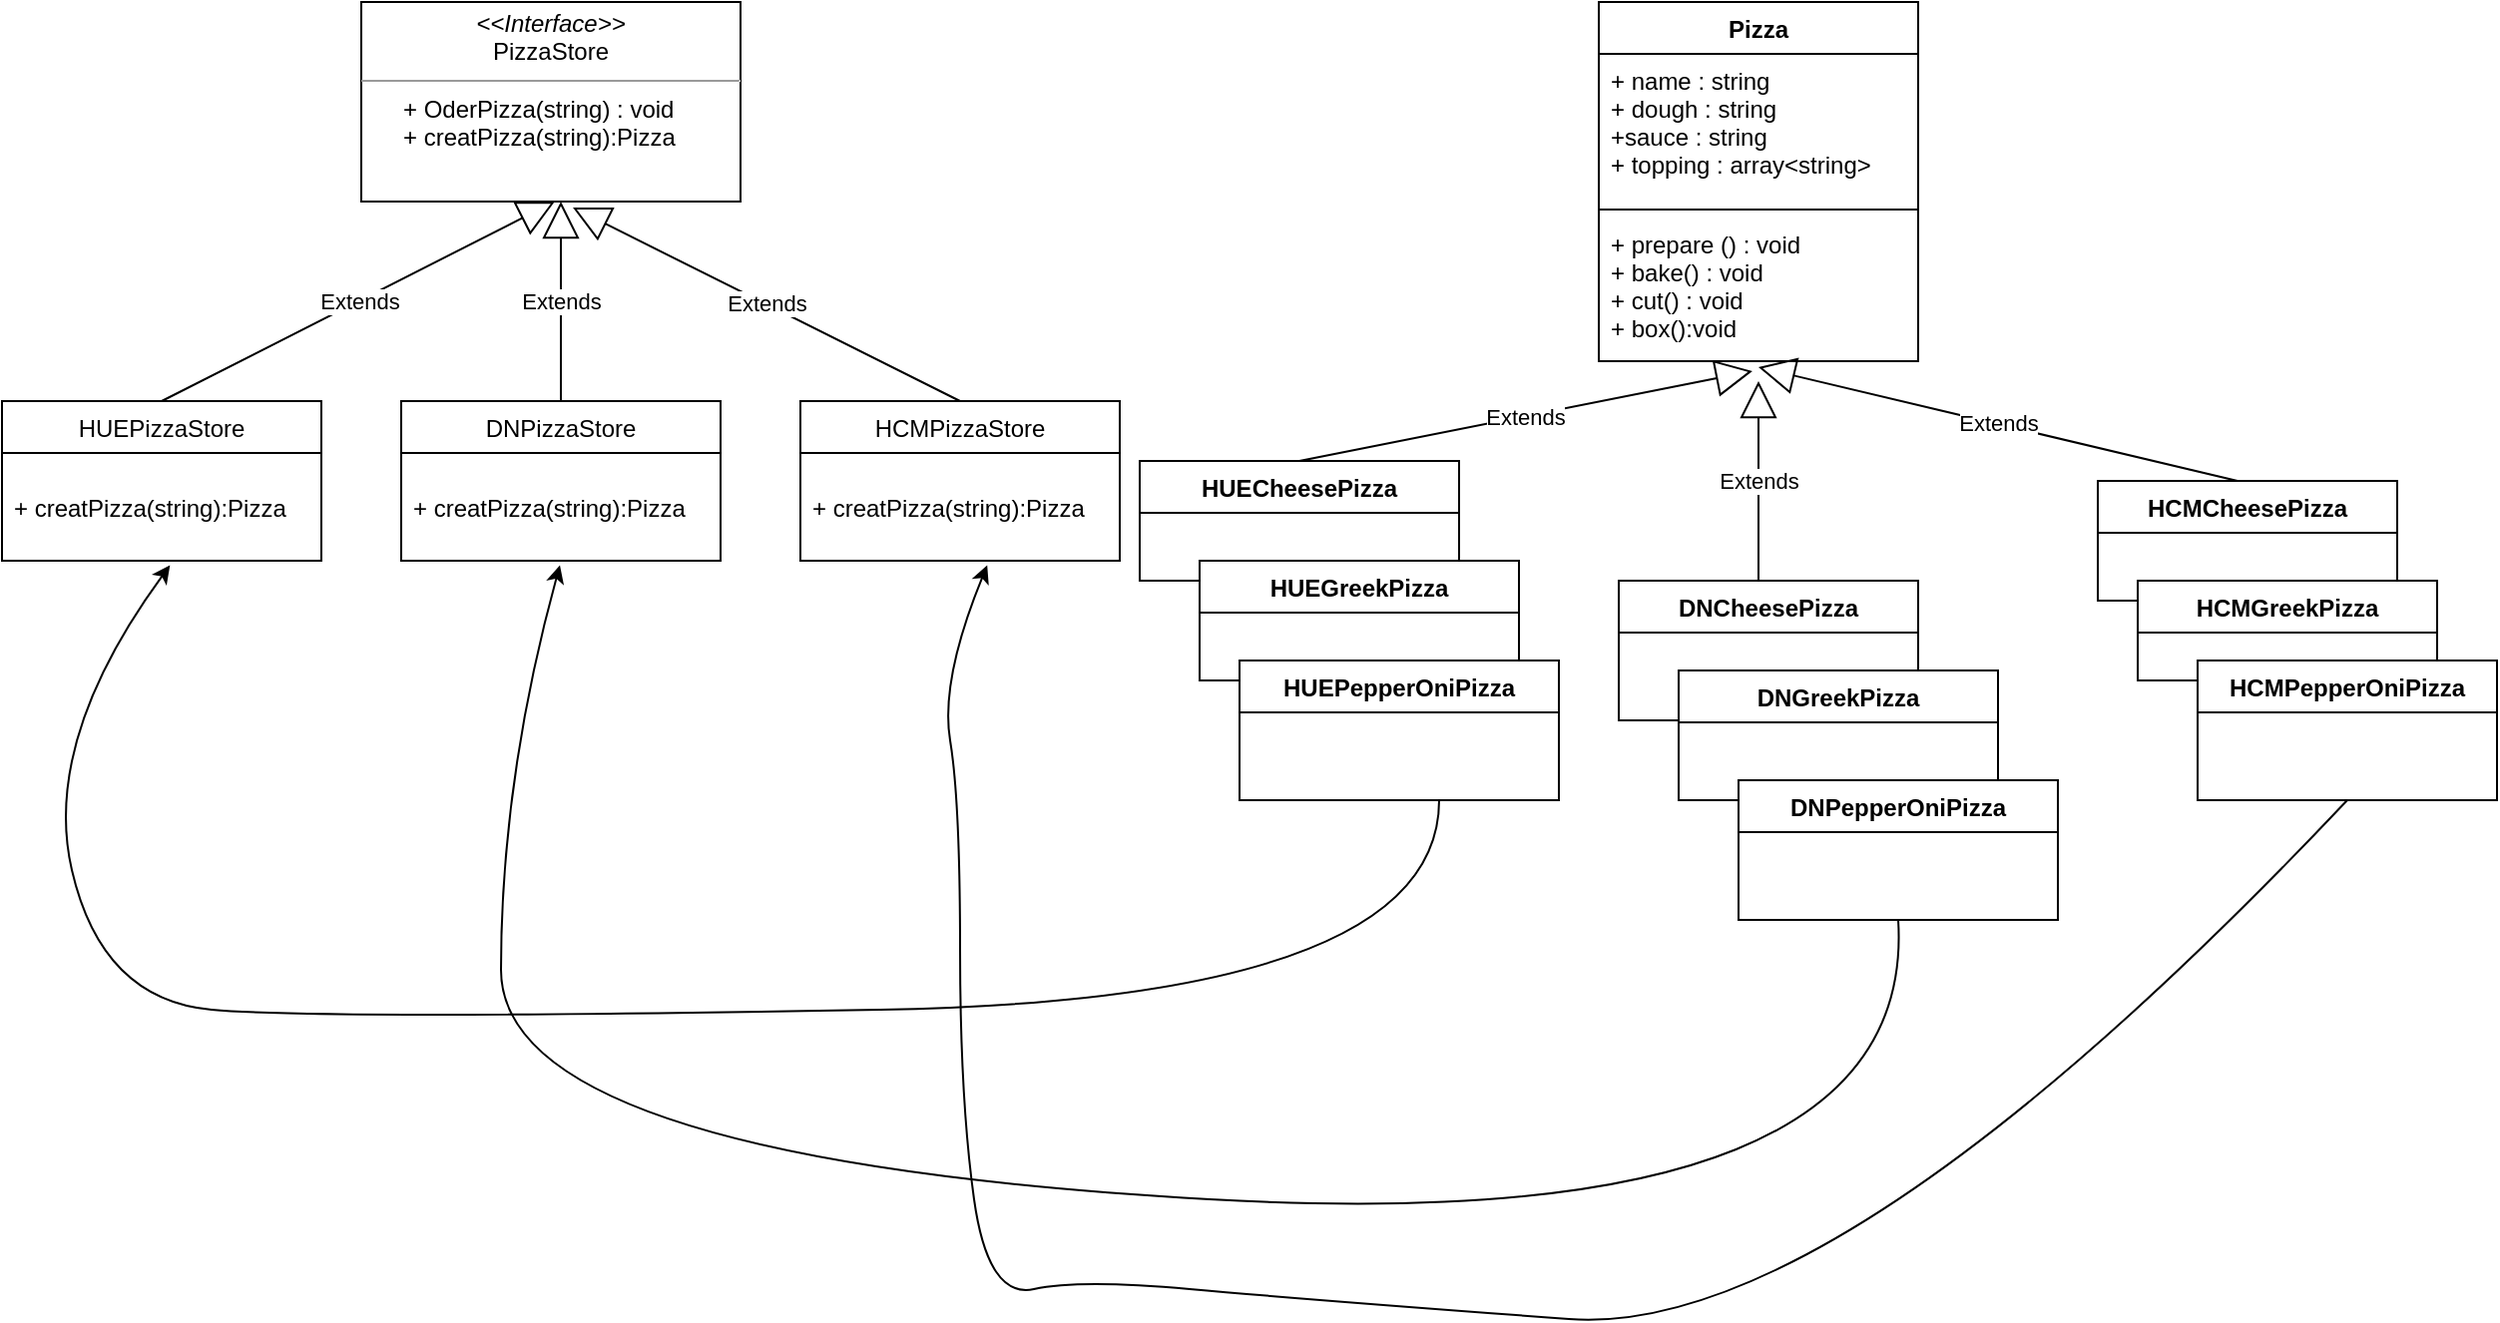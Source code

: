 <mxfile version="14.7.6" type="github"><diagram id="yKnKwkK5x3fV8aO8TeMQ" name="Page-1"><mxGraphModel dx="1753" dy="1011" grid="1" gridSize="10" guides="1" tooltips="1" connect="1" arrows="1" fold="1" page="1" pageScale="1" pageWidth="827" pageHeight="1169" math="0" shadow="0"><root><mxCell id="0"/><mxCell id="1" parent="0"/><mxCell id="TjrzX1udTvXn8eGSANCl-2" value="Pizza" style="swimlane;fontStyle=1;align=center;verticalAlign=top;childLayout=stackLayout;horizontal=1;startSize=26;horizontalStack=0;resizeParent=1;resizeParentMax=0;resizeLast=0;collapsible=1;marginBottom=0;" parent="1" vertex="1"><mxGeometry x="800" width="160" height="180" as="geometry"/></mxCell><mxCell id="TjrzX1udTvXn8eGSANCl-3" value="+ name : string&#xa;+ dough : string&#xa;+sauce : string&#xa;+ topping : array&lt;string&gt;&#xa;" style="text;strokeColor=none;fillColor=none;align=left;verticalAlign=top;spacingLeft=4;spacingRight=4;overflow=hidden;rotatable=0;points=[[0,0.5],[1,0.5]];portConstraint=eastwest;" parent="TjrzX1udTvXn8eGSANCl-2" vertex="1"><mxGeometry y="26" width="160" height="74" as="geometry"/></mxCell><mxCell id="TjrzX1udTvXn8eGSANCl-4" value="" style="line;strokeWidth=1;fillColor=none;align=left;verticalAlign=middle;spacingTop=-1;spacingLeft=3;spacingRight=3;rotatable=0;labelPosition=right;points=[];portConstraint=eastwest;" parent="TjrzX1udTvXn8eGSANCl-2" vertex="1"><mxGeometry y="100" width="160" height="8" as="geometry"/></mxCell><mxCell id="TjrzX1udTvXn8eGSANCl-5" value="+ prepare () : void&#xa;+ bake() : void&#xa;+ cut() : void&#xa;+ box():void" style="text;strokeColor=none;fillColor=none;align=left;verticalAlign=top;spacingLeft=4;spacingRight=4;overflow=hidden;rotatable=0;points=[[0,0.5],[1,0.5]];portConstraint=eastwest;" parent="TjrzX1udTvXn8eGSANCl-2" vertex="1"><mxGeometry y="108" width="160" height="72" as="geometry"/></mxCell><mxCell id="TjrzX1udTvXn8eGSANCl-14" value="HUECheesePizza" style="swimlane;fontStyle=1;align=center;verticalAlign=top;childLayout=stackLayout;horizontal=1;startSize=26;horizontalStack=0;resizeParent=1;resizeParentMax=0;resizeLast=0;collapsible=1;marginBottom=0;" parent="1" vertex="1"><mxGeometry x="570" y="230" width="160" height="60" as="geometry"/></mxCell><mxCell id="TjrzX1udTvXn8eGSANCl-15" value="HUEGreekPizza" style="swimlane;fontStyle=1;align=center;verticalAlign=top;childLayout=stackLayout;horizontal=1;startSize=26;horizontalStack=0;resizeParent=1;resizeParentMax=0;resizeLast=0;collapsible=1;marginBottom=0;" parent="1" vertex="1"><mxGeometry x="600" y="280" width="160" height="60" as="geometry"/></mxCell><mxCell id="TjrzX1udTvXn8eGSANCl-18" value="HUEPepperOniPizza" style="swimlane;fontStyle=1;align=center;verticalAlign=top;childLayout=stackLayout;horizontal=1;startSize=26;horizontalStack=0;resizeParent=1;resizeParentMax=0;resizeLast=0;collapsible=1;marginBottom=0;" parent="1" vertex="1"><mxGeometry x="620" y="330" width="160" height="70" as="geometry"/></mxCell><mxCell id="7jcRKwb1WAmSKaNK1pW6-1" value="&lt;p style=&quot;margin: 0px ; margin-top: 4px ; text-align: center&quot;&gt;&lt;i&gt;&amp;lt;&amp;lt;Interface&amp;gt;&amp;gt;&lt;/i&gt;&lt;br&gt;PizzaStore&lt;/p&gt;&lt;hr size=&quot;1&quot;&gt;&lt;p style=&quot;margin: 0px ; margin-left: 4px&quot;&gt;&lt;br&gt;&lt;/p&gt;" style="verticalAlign=top;align=left;overflow=fill;fontSize=12;fontFamily=Helvetica;html=1;" vertex="1" parent="1"><mxGeometry x="180" width="190" height="100" as="geometry"/></mxCell><mxCell id="TjrzX1udTvXn8eGSANCl-21" value="+ OderPizza(string) : void&#xa;+ creatPizza(string):Pizza" style="text;strokeColor=none;fillColor=none;align=left;verticalAlign=top;spacingLeft=4;spacingRight=4;overflow=hidden;rotatable=0;points=[[0,0.5],[1,0.5]];portConstraint=eastwest;" parent="1" vertex="1"><mxGeometry x="195" y="40" width="160" height="54" as="geometry"/></mxCell><mxCell id="7jcRKwb1WAmSKaNK1pW6-2" value="Extends" style="endArrow=block;endSize=16;endFill=0;html=1;exitX=0.5;exitY=0;exitDx=0;exitDy=0;entryX=0.481;entryY=1.069;entryDx=0;entryDy=0;entryPerimeter=0;" edge="1" parent="1" source="TjrzX1udTvXn8eGSANCl-14" target="TjrzX1udTvXn8eGSANCl-5"><mxGeometry width="160" relative="1" as="geometry"><mxPoint x="430.005" y="280" as="sourcePoint"/><mxPoint x="840" y="183" as="targetPoint"/></mxGeometry></mxCell><mxCell id="7jcRKwb1WAmSKaNK1pW6-3" value="Extends" style="endArrow=block;endSize=16;endFill=0;html=1;" edge="1" parent="1"><mxGeometry width="160" relative="1" as="geometry"><mxPoint x="880" y="290" as="sourcePoint"/><mxPoint x="880" y="190" as="targetPoint"/><Array as="points"/></mxGeometry></mxCell><mxCell id="7jcRKwb1WAmSKaNK1pW6-4" value="Extends" style="endArrow=block;endSize=16;endFill=0;html=1;" edge="1" parent="1"><mxGeometry width="160" relative="1" as="geometry"><mxPoint x="1120" y="240" as="sourcePoint"/><mxPoint x="880" y="183" as="targetPoint"/></mxGeometry></mxCell><mxCell id="7jcRKwb1WAmSKaNK1pW6-13" value="HUEPizzaStore" style="swimlane;fontStyle=0;childLayout=stackLayout;horizontal=1;startSize=26;fillColor=none;horizontalStack=0;resizeParent=1;resizeParentMax=0;resizeLast=0;collapsible=1;marginBottom=0;" vertex="1" parent="1"><mxGeometry y="200" width="160" height="80" as="geometry"/></mxCell><mxCell id="7jcRKwb1WAmSKaNK1pW6-14" value="&#xa;+ creatPizza(string):Pizza" style="text;strokeColor=none;fillColor=none;align=left;verticalAlign=top;spacingLeft=4;spacingRight=4;overflow=hidden;rotatable=0;points=[[0,0.5],[1,0.5]];portConstraint=eastwest;" vertex="1" parent="7jcRKwb1WAmSKaNK1pW6-13"><mxGeometry y="26" width="160" height="54" as="geometry"/></mxCell><mxCell id="7jcRKwb1WAmSKaNK1pW6-18" value="DNPizzaStore" style="swimlane;fontStyle=0;childLayout=stackLayout;horizontal=1;startSize=26;fillColor=none;horizontalStack=0;resizeParent=1;resizeParentMax=0;resizeLast=0;collapsible=1;marginBottom=0;" vertex="1" parent="1"><mxGeometry x="200" y="200" width="160" height="80" as="geometry"/></mxCell><mxCell id="7jcRKwb1WAmSKaNK1pW6-19" value="&#xa;+ creatPizza(string):Pizza" style="text;strokeColor=none;fillColor=none;align=left;verticalAlign=top;spacingLeft=4;spacingRight=4;overflow=hidden;rotatable=0;points=[[0,0.5],[1,0.5]];portConstraint=eastwest;" vertex="1" parent="7jcRKwb1WAmSKaNK1pW6-18"><mxGeometry y="26" width="160" height="54" as="geometry"/></mxCell><mxCell id="7jcRKwb1WAmSKaNK1pW6-20" value="HCMPizzaStore" style="swimlane;fontStyle=0;childLayout=stackLayout;horizontal=1;startSize=26;fillColor=none;horizontalStack=0;resizeParent=1;resizeParentMax=0;resizeLast=0;collapsible=1;marginBottom=0;" vertex="1" parent="1"><mxGeometry x="400" y="200" width="160" height="80" as="geometry"/></mxCell><mxCell id="7jcRKwb1WAmSKaNK1pW6-21" value="&#xa;+ creatPizza(string):Pizza" style="text;strokeColor=none;fillColor=none;align=left;verticalAlign=top;spacingLeft=4;spacingRight=4;overflow=hidden;rotatable=0;points=[[0,0.5],[1,0.5]];portConstraint=eastwest;" vertex="1" parent="7jcRKwb1WAmSKaNK1pW6-20"><mxGeometry y="26" width="160" height="54" as="geometry"/></mxCell><mxCell id="7jcRKwb1WAmSKaNK1pW6-22" value="Extends" style="endArrow=block;endSize=16;endFill=0;html=1;exitX=0.5;exitY=0;exitDx=0;exitDy=0;entryX=0.481;entryY=1.069;entryDx=0;entryDy=0;entryPerimeter=0;" edge="1" parent="1" source="7jcRKwb1WAmSKaNK1pW6-13"><mxGeometry width="160" relative="1" as="geometry"><mxPoint x="80" y="195.03" as="sourcePoint"/><mxPoint x="276.96" y="99.998" as="targetPoint"/></mxGeometry></mxCell><mxCell id="7jcRKwb1WAmSKaNK1pW6-23" value="Extends" style="endArrow=block;endSize=16;endFill=0;html=1;exitX=0.5;exitY=0;exitDx=0;exitDy=0;" edge="1" parent="1" source="7jcRKwb1WAmSKaNK1pW6-18"><mxGeometry width="160" relative="1" as="geometry"><mxPoint x="150" y="405.03" as="sourcePoint"/><mxPoint x="280" y="100" as="targetPoint"/></mxGeometry></mxCell><mxCell id="7jcRKwb1WAmSKaNK1pW6-24" value="Extends" style="endArrow=block;endSize=16;endFill=0;html=1;exitX=0.5;exitY=0;exitDx=0;exitDy=0;entryX=0.558;entryY=1.03;entryDx=0;entryDy=0;entryPerimeter=0;" edge="1" parent="1" source="7jcRKwb1WAmSKaNK1pW6-20" target="7jcRKwb1WAmSKaNK1pW6-1"><mxGeometry width="160" relative="1" as="geometry"><mxPoint x="710" y="310" as="sourcePoint"/><mxPoint x="470" y="120" as="targetPoint"/></mxGeometry></mxCell><mxCell id="7jcRKwb1WAmSKaNK1pW6-25" value="DNCheesePizza" style="swimlane;fontStyle=1;align=center;verticalAlign=top;childLayout=stackLayout;horizontal=1;startSize=26;horizontalStack=0;resizeParent=1;resizeParentMax=0;resizeLast=0;collapsible=1;marginBottom=0;" vertex="1" parent="1"><mxGeometry x="810" y="290" width="150" height="70" as="geometry"/></mxCell><mxCell id="7jcRKwb1WAmSKaNK1pW6-26" value="DNGreekPizza" style="swimlane;fontStyle=1;align=center;verticalAlign=top;childLayout=stackLayout;horizontal=1;startSize=26;horizontalStack=0;resizeParent=1;resizeParentMax=0;resizeLast=0;collapsible=1;marginBottom=0;" vertex="1" parent="1"><mxGeometry x="840" y="335" width="160" height="65" as="geometry"/></mxCell><mxCell id="7jcRKwb1WAmSKaNK1pW6-27" value="DNPepperOniPizza" style="swimlane;fontStyle=1;align=center;verticalAlign=top;childLayout=stackLayout;horizontal=1;startSize=26;horizontalStack=0;resizeParent=1;resizeParentMax=0;resizeLast=0;collapsible=1;marginBottom=0;" vertex="1" parent="1"><mxGeometry x="870" y="390" width="160" height="70" as="geometry"/></mxCell><mxCell id="7jcRKwb1WAmSKaNK1pW6-28" value="HCMCheesePizza" style="swimlane;fontStyle=1;align=center;verticalAlign=top;childLayout=stackLayout;horizontal=1;startSize=26;horizontalStack=0;resizeParent=1;resizeParentMax=0;resizeLast=0;collapsible=1;marginBottom=0;" vertex="1" parent="1"><mxGeometry x="1050" y="240" width="150" height="60" as="geometry"/></mxCell><mxCell id="7jcRKwb1WAmSKaNK1pW6-29" value="HCMGreekPizza" style="swimlane;fontStyle=1;align=center;verticalAlign=top;childLayout=stackLayout;horizontal=1;startSize=26;horizontalStack=0;resizeParent=1;resizeParentMax=0;resizeLast=0;collapsible=1;marginBottom=0;" vertex="1" parent="1"><mxGeometry x="1070" y="290" width="150" height="50" as="geometry"/></mxCell><mxCell id="7jcRKwb1WAmSKaNK1pW6-30" value="HCMPepperOniPizza" style="swimlane;fontStyle=1;align=center;verticalAlign=top;childLayout=stackLayout;horizontal=1;startSize=26;horizontalStack=0;resizeParent=1;resizeParentMax=0;resizeLast=0;collapsible=1;marginBottom=0;" vertex="1" parent="1"><mxGeometry x="1100" y="330" width="150" height="70" as="geometry"/></mxCell><mxCell id="7jcRKwb1WAmSKaNK1pW6-36" value="" style="curved=1;endArrow=classic;html=1;entryX=0.526;entryY=1.042;entryDx=0;entryDy=0;entryPerimeter=0;" edge="1" parent="1" target="7jcRKwb1WAmSKaNK1pW6-14"><mxGeometry width="50" height="50" relative="1" as="geometry"><mxPoint x="720" y="400" as="sourcePoint"/><mxPoint x="140" y="400" as="targetPoint"/><Array as="points"><mxPoint x="720" y="500"/><mxPoint x="160" y="510"/><mxPoint x="50" y="500"/><mxPoint x="20" y="370"/></Array></mxGeometry></mxCell><mxCell id="7jcRKwb1WAmSKaNK1pW6-37" value="" style="curved=1;endArrow=classic;html=1;entryX=0.497;entryY=1.042;entryDx=0;entryDy=0;entryPerimeter=0;exitX=0.5;exitY=1;exitDx=0;exitDy=0;" edge="1" parent="1" source="7jcRKwb1WAmSKaNK1pW6-27" target="7jcRKwb1WAmSKaNK1pW6-19"><mxGeometry width="50" height="50" relative="1" as="geometry"><mxPoint x="930" y="480" as="sourcePoint"/><mxPoint x="310" y="340" as="targetPoint"/><Array as="points"><mxPoint x="960" y="620"/><mxPoint x="250" y="580"/><mxPoint x="250" y="390"/></Array></mxGeometry></mxCell><mxCell id="7jcRKwb1WAmSKaNK1pW6-38" value="" style="curved=1;endArrow=classic;html=1;entryX=0.585;entryY=1.042;entryDx=0;entryDy=0;entryPerimeter=0;exitX=0.5;exitY=1;exitDx=0;exitDy=0;" edge="1" parent="1" source="7jcRKwb1WAmSKaNK1pW6-30" target="7jcRKwb1WAmSKaNK1pW6-21"><mxGeometry width="50" height="50" relative="1" as="geometry"><mxPoint x="470" y="390" as="sourcePoint"/><mxPoint x="520" y="340" as="targetPoint"/><Array as="points"><mxPoint x="920" y="670"/><mxPoint x="650" y="650"/><mxPoint x="540" y="640"/><mxPoint x="494" y="650"/><mxPoint x="480" y="550"/><mxPoint x="480" y="400"/><mxPoint x="470" y="340"/></Array></mxGeometry></mxCell></root></mxGraphModel></diagram></mxfile>